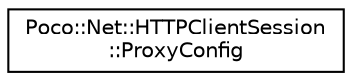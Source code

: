 digraph "Graphical Class Hierarchy"
{
 // LATEX_PDF_SIZE
  edge [fontname="Helvetica",fontsize="10",labelfontname="Helvetica",labelfontsize="10"];
  node [fontname="Helvetica",fontsize="10",shape=record];
  rankdir="LR";
  Node0 [label="Poco::Net::HTTPClientSession\l::ProxyConfig",height=0.2,width=0.4,color="black", fillcolor="white", style="filled",URL="$structPoco_1_1Net_1_1HTTPClientSession_1_1ProxyConfig.html",tooltip="HTTP proxy server configuration."];
}
